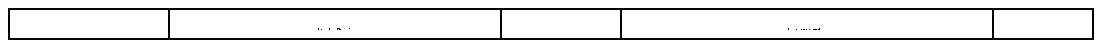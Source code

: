.PS
scale=100

tw=15

T1: box ht tw wid 80
T2: box "\f(CW\s10for(i=0; i<NL; i++){\s0\fP" ht tw wid 166 with .w at T1.e
T3: box ht tw wid 60 with .w at T2.e
T4: box "\f(CW\s10/* for each element */\s0\fP" ht tw wid 186 with .w at T3.e
T5: box ht tw wid 50

.PE

